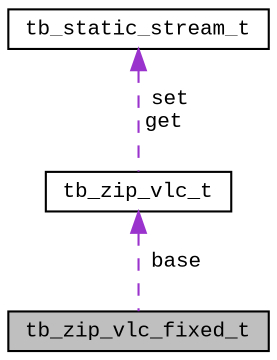 digraph "tb_zip_vlc_fixed_t"
{
  edge [fontname="CourierNew",fontsize="10",labelfontname="CourierNew",labelfontsize="10"];
  node [fontname="CourierNew",fontsize="10",shape=record];
  Node1 [label="tb_zip_vlc_fixed_t",height=0.2,width=0.4,color="black", fillcolor="grey75", style="filled" fontcolor="black"];
  Node2 -> Node1 [dir="back",color="darkorchid3",fontsize="10",style="dashed",label=" base" ,fontname="CourierNew"];
  Node2 [label="tb_zip_vlc_t",height=0.2,width=0.4,color="black", fillcolor="white", style="filled",URL="$da/dab/structtb__zip__vlc__t.html"];
  Node3 -> Node2 [dir="back",color="darkorchid3",fontsize="10",style="dashed",label=" set\nget" ,fontname="CourierNew"];
  Node3 [label="tb_static_stream_t",height=0.2,width=0.4,color="black", fillcolor="white", style="filled",URL="$d4/d8a/structtb__static__stream__t.html",tooltip="the static stream type "];
}
